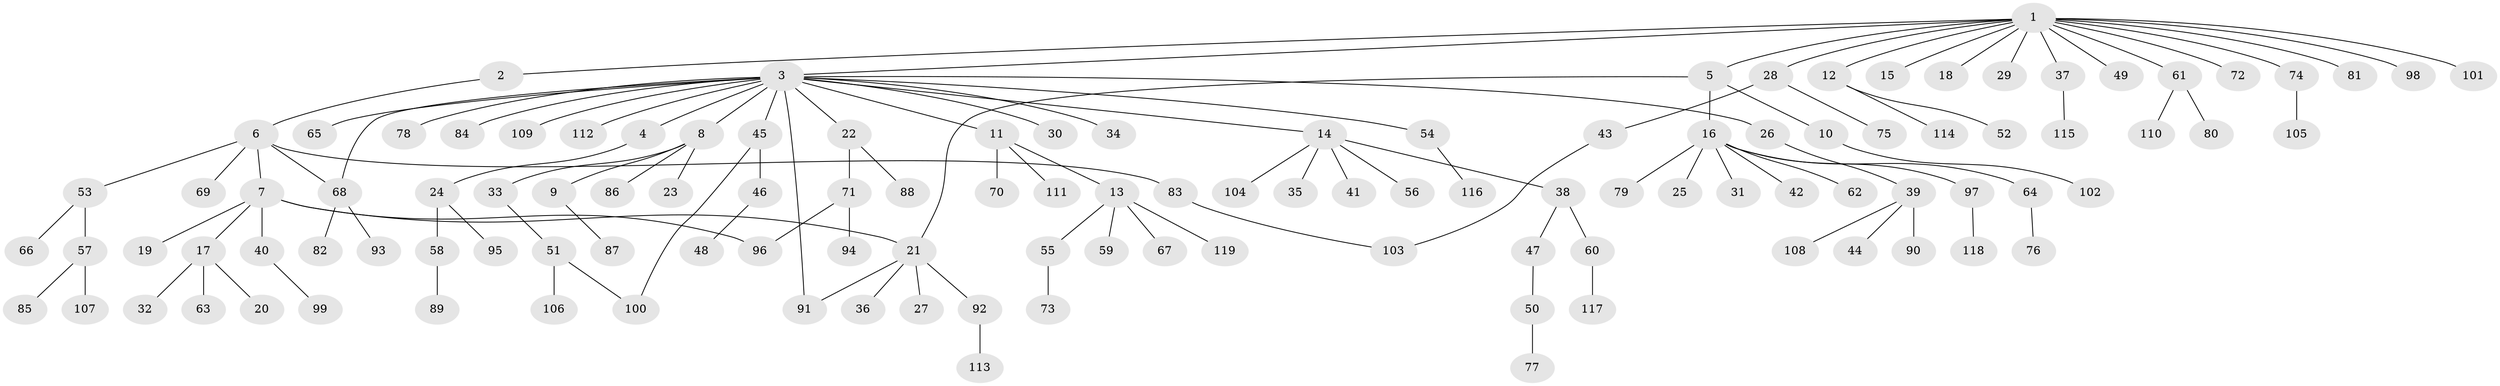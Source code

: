 // Generated by graph-tools (version 1.1) at 2025/26/03/09/25 03:26:06]
// undirected, 119 vertices, 124 edges
graph export_dot {
graph [start="1"]
  node [color=gray90,style=filled];
  1;
  2;
  3;
  4;
  5;
  6;
  7;
  8;
  9;
  10;
  11;
  12;
  13;
  14;
  15;
  16;
  17;
  18;
  19;
  20;
  21;
  22;
  23;
  24;
  25;
  26;
  27;
  28;
  29;
  30;
  31;
  32;
  33;
  34;
  35;
  36;
  37;
  38;
  39;
  40;
  41;
  42;
  43;
  44;
  45;
  46;
  47;
  48;
  49;
  50;
  51;
  52;
  53;
  54;
  55;
  56;
  57;
  58;
  59;
  60;
  61;
  62;
  63;
  64;
  65;
  66;
  67;
  68;
  69;
  70;
  71;
  72;
  73;
  74;
  75;
  76;
  77;
  78;
  79;
  80;
  81;
  82;
  83;
  84;
  85;
  86;
  87;
  88;
  89;
  90;
  91;
  92;
  93;
  94;
  95;
  96;
  97;
  98;
  99;
  100;
  101;
  102;
  103;
  104;
  105;
  106;
  107;
  108;
  109;
  110;
  111;
  112;
  113;
  114;
  115;
  116;
  117;
  118;
  119;
  1 -- 2;
  1 -- 3;
  1 -- 5;
  1 -- 12;
  1 -- 15;
  1 -- 18;
  1 -- 28;
  1 -- 29;
  1 -- 37;
  1 -- 49;
  1 -- 61;
  1 -- 72;
  1 -- 74;
  1 -- 81;
  1 -- 98;
  1 -- 101;
  2 -- 6;
  3 -- 4;
  3 -- 8;
  3 -- 11;
  3 -- 14;
  3 -- 22;
  3 -- 26;
  3 -- 30;
  3 -- 34;
  3 -- 45;
  3 -- 54;
  3 -- 65;
  3 -- 68;
  3 -- 78;
  3 -- 84;
  3 -- 91;
  3 -- 109;
  3 -- 112;
  4 -- 24;
  5 -- 10;
  5 -- 16;
  5 -- 21;
  6 -- 7;
  6 -- 53;
  6 -- 68;
  6 -- 69;
  6 -- 83;
  7 -- 17;
  7 -- 19;
  7 -- 21;
  7 -- 40;
  7 -- 96;
  8 -- 9;
  8 -- 23;
  8 -- 33;
  8 -- 86;
  9 -- 87;
  10 -- 102;
  11 -- 13;
  11 -- 70;
  11 -- 111;
  12 -- 52;
  12 -- 114;
  13 -- 55;
  13 -- 59;
  13 -- 67;
  13 -- 119;
  14 -- 35;
  14 -- 38;
  14 -- 41;
  14 -- 56;
  14 -- 104;
  16 -- 25;
  16 -- 31;
  16 -- 42;
  16 -- 62;
  16 -- 64;
  16 -- 79;
  16 -- 97;
  17 -- 20;
  17 -- 32;
  17 -- 63;
  21 -- 27;
  21 -- 36;
  21 -- 91;
  21 -- 92;
  22 -- 71;
  22 -- 88;
  24 -- 58;
  24 -- 95;
  26 -- 39;
  28 -- 43;
  28 -- 75;
  33 -- 51;
  37 -- 115;
  38 -- 47;
  38 -- 60;
  39 -- 44;
  39 -- 90;
  39 -- 108;
  40 -- 99;
  43 -- 103;
  45 -- 46;
  45 -- 100;
  46 -- 48;
  47 -- 50;
  50 -- 77;
  51 -- 100;
  51 -- 106;
  53 -- 57;
  53 -- 66;
  54 -- 116;
  55 -- 73;
  57 -- 85;
  57 -- 107;
  58 -- 89;
  60 -- 117;
  61 -- 80;
  61 -- 110;
  64 -- 76;
  68 -- 82;
  68 -- 93;
  71 -- 94;
  71 -- 96;
  74 -- 105;
  83 -- 103;
  92 -- 113;
  97 -- 118;
}
